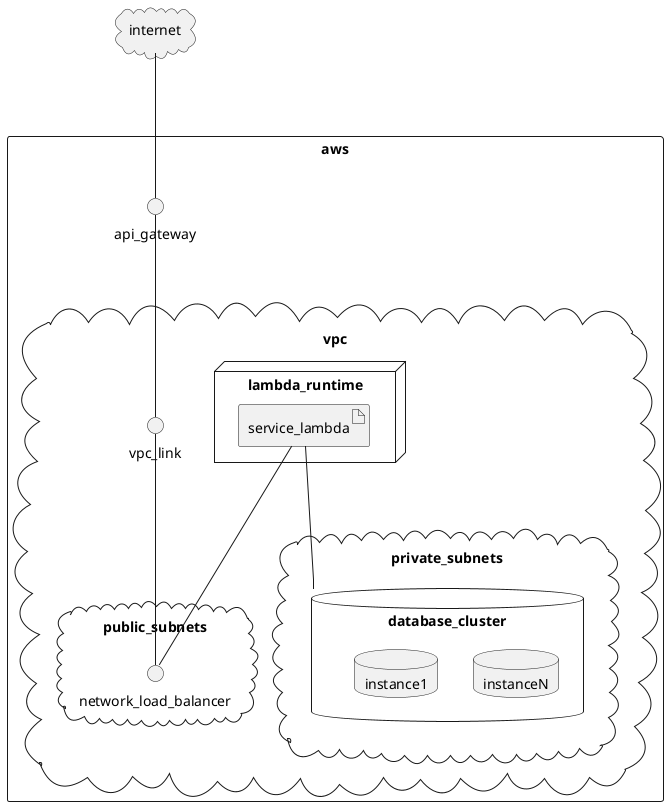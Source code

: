 @startuml
cloud internet
rectangle aws {
    interface api_gateway
    cloud vpc {
        interface vpc_link
        cloud public_subnets {
            interface network_load_balancer
        }
        cloud private_subnets {
            database database_cluster {
                database instanceN
                database instance1

            }
        }

        node lambda_runtime {
            artifact service_lambda
        }
    }
}

internet --- api_gateway
api_gateway --- vpc_link
vpc_link --- network_load_balancer
service_lambda --- network_load_balancer
service_lambda --- database_cluster
@enduml